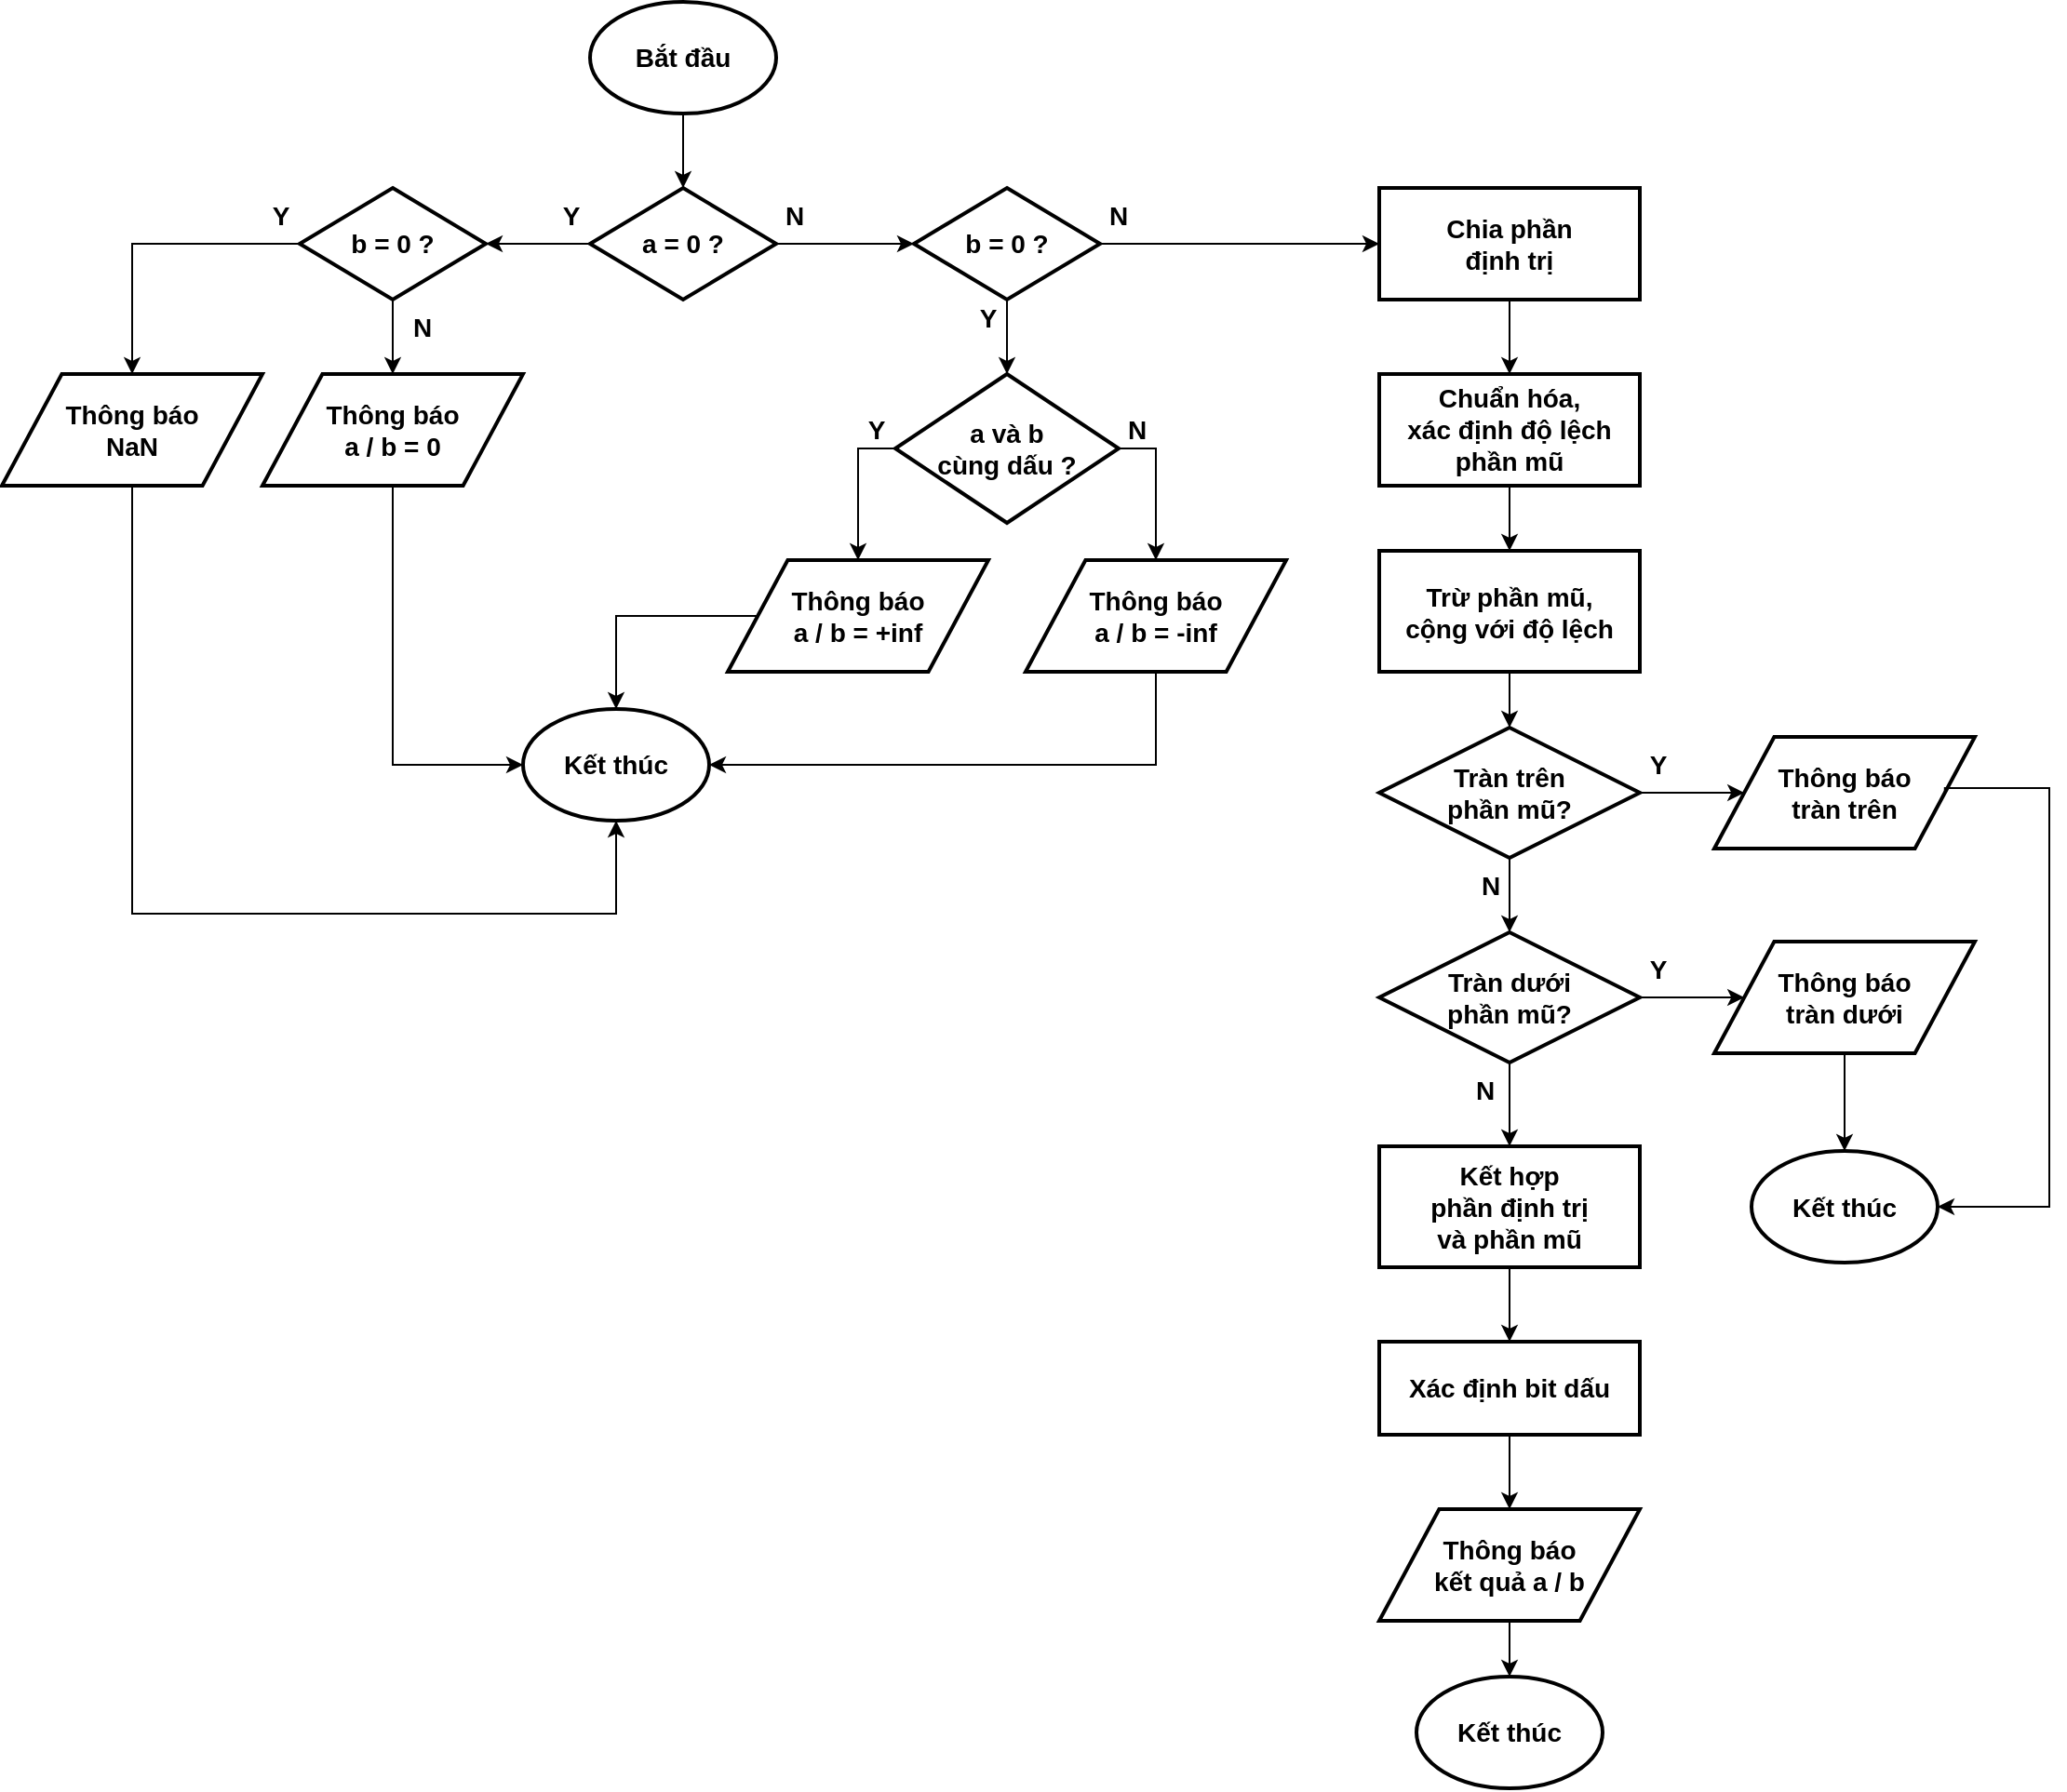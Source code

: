 <mxfile version="24.4.9" type="device">
  <diagram id="C5RBs43oDa-KdzZeNtuy" name="Page-1">
    <mxGraphModel dx="2704" dy="557" grid="1" gridSize="10" guides="1" tooltips="1" connect="1" arrows="1" fold="1" page="1" pageScale="1" pageWidth="827" pageHeight="1169" math="0" shadow="0">
      <root>
        <mxCell id="WIyWlLk6GJQsqaUBKTNV-0" />
        <mxCell id="WIyWlLk6GJQsqaUBKTNV-1" parent="WIyWlLk6GJQsqaUBKTNV-0" />
        <mxCell id="rjZXlkORZlqPznNbs7gO-0" value="Bắt đầu" style="strokeWidth=2;html=1;shape=mxgraph.flowchart.start_1;whiteSpace=wrap;fontStyle=1;fontSize=14;" parent="WIyWlLk6GJQsqaUBKTNV-1" vertex="1">
          <mxGeometry x="-804" y="150" width="100" height="60" as="geometry" />
        </mxCell>
        <mxCell id="JvVO-A7cpx5Prsh7n9t9-0" value="a = 0 ?" style="strokeWidth=2;html=1;shape=mxgraph.flowchart.decision;whiteSpace=wrap;fontStyle=1;fontSize=14;" vertex="1" parent="WIyWlLk6GJQsqaUBKTNV-1">
          <mxGeometry x="-804" y="250" width="100" height="60" as="geometry" />
        </mxCell>
        <mxCell id="JvVO-A7cpx5Prsh7n9t9-1" style="edgeStyle=orthogonalEdgeStyle;rounded=0;orthogonalLoop=1;jettySize=auto;html=1;exitX=0.5;exitY=1;exitDx=0;exitDy=0;exitPerimeter=0;entryX=0.5;entryY=0;entryDx=0;entryDy=0;entryPerimeter=0;" edge="1" parent="WIyWlLk6GJQsqaUBKTNV-1" source="rjZXlkORZlqPznNbs7gO-0" target="JvVO-A7cpx5Prsh7n9t9-0">
          <mxGeometry relative="1" as="geometry" />
        </mxCell>
        <mxCell id="JvVO-A7cpx5Prsh7n9t9-33" style="edgeStyle=orthogonalEdgeStyle;rounded=0;orthogonalLoop=1;jettySize=auto;html=1;exitX=1;exitY=0.5;exitDx=0;exitDy=0;exitPerimeter=0;" edge="1" parent="WIyWlLk6GJQsqaUBKTNV-1" source="JvVO-A7cpx5Prsh7n9t9-2" target="JvVO-A7cpx5Prsh7n9t9-32">
          <mxGeometry relative="1" as="geometry" />
        </mxCell>
        <mxCell id="JvVO-A7cpx5Prsh7n9t9-2" value="b = 0 ?" style="strokeWidth=2;html=1;shape=mxgraph.flowchart.decision;whiteSpace=wrap;fontStyle=1;fontSize=14;" vertex="1" parent="WIyWlLk6GJQsqaUBKTNV-1">
          <mxGeometry x="-630" y="250" width="100" height="60" as="geometry" />
        </mxCell>
        <mxCell id="JvVO-A7cpx5Prsh7n9t9-3" style="edgeStyle=orthogonalEdgeStyle;rounded=0;orthogonalLoop=1;jettySize=auto;html=1;exitX=1;exitY=0.5;exitDx=0;exitDy=0;exitPerimeter=0;entryX=0;entryY=0.5;entryDx=0;entryDy=0;entryPerimeter=0;" edge="1" parent="WIyWlLk6GJQsqaUBKTNV-1" source="JvVO-A7cpx5Prsh7n9t9-0" target="JvVO-A7cpx5Prsh7n9t9-2">
          <mxGeometry relative="1" as="geometry" />
        </mxCell>
        <mxCell id="JvVO-A7cpx5Prsh7n9t9-4" value="N" style="text;html=1;align=center;verticalAlign=middle;whiteSpace=wrap;rounded=0;fontStyle=1;fontSize=14;" vertex="1" parent="WIyWlLk6GJQsqaUBKTNV-1">
          <mxGeometry x="-704" y="250" width="20" height="30" as="geometry" />
        </mxCell>
        <mxCell id="JvVO-A7cpx5Prsh7n9t9-26" style="edgeStyle=orthogonalEdgeStyle;rounded=0;orthogonalLoop=1;jettySize=auto;html=1;exitX=0;exitY=0.5;exitDx=0;exitDy=0;exitPerimeter=0;entryX=0.5;entryY=0;entryDx=0;entryDy=0;" edge="1" parent="WIyWlLk6GJQsqaUBKTNV-1" source="JvVO-A7cpx5Prsh7n9t9-5" target="JvVO-A7cpx5Prsh7n9t9-8">
          <mxGeometry relative="1" as="geometry" />
        </mxCell>
        <mxCell id="JvVO-A7cpx5Prsh7n9t9-27" style="edgeStyle=orthogonalEdgeStyle;rounded=0;orthogonalLoop=1;jettySize=auto;html=1;exitX=0.5;exitY=1;exitDx=0;exitDy=0;exitPerimeter=0;entryX=0.5;entryY=0;entryDx=0;entryDy=0;" edge="1" parent="WIyWlLk6GJQsqaUBKTNV-1" source="JvVO-A7cpx5Prsh7n9t9-5" target="JvVO-A7cpx5Prsh7n9t9-13">
          <mxGeometry relative="1" as="geometry" />
        </mxCell>
        <mxCell id="JvVO-A7cpx5Prsh7n9t9-5" value="b = 0 ?" style="strokeWidth=2;html=1;shape=mxgraph.flowchart.decision;whiteSpace=wrap;fontStyle=1;fontSize=14;" vertex="1" parent="WIyWlLk6GJQsqaUBKTNV-1">
          <mxGeometry x="-960" y="250" width="100" height="60" as="geometry" />
        </mxCell>
        <mxCell id="JvVO-A7cpx5Prsh7n9t9-7" value="Y" style="text;html=1;align=center;verticalAlign=middle;whiteSpace=wrap;rounded=0;fontStyle=1;fontSize=14;" vertex="1" parent="WIyWlLk6GJQsqaUBKTNV-1">
          <mxGeometry x="-824" y="250" width="20" height="30" as="geometry" />
        </mxCell>
        <mxCell id="JvVO-A7cpx5Prsh7n9t9-8" value="&lt;span style=&quot;font-size: 14px; font-weight: 700;&quot;&gt;Thông báo&lt;/span&gt;&lt;div style=&quot;font-size: 14px; font-weight: 700;&quot;&gt;NaN&lt;/div&gt;" style="shape=parallelogram;html=1;strokeWidth=2;perimeter=parallelogramPerimeter;whiteSpace=wrap;rounded=0;arcSize=12;size=0.23;" vertex="1" parent="WIyWlLk6GJQsqaUBKTNV-1">
          <mxGeometry x="-1120" y="350" width="140" height="60" as="geometry" />
        </mxCell>
        <mxCell id="JvVO-A7cpx5Prsh7n9t9-10" value="Y" style="text;html=1;align=center;verticalAlign=middle;whiteSpace=wrap;rounded=0;fontStyle=1;fontSize=14;" vertex="1" parent="WIyWlLk6GJQsqaUBKTNV-1">
          <mxGeometry x="-980" y="250" width="20" height="30" as="geometry" />
        </mxCell>
        <mxCell id="JvVO-A7cpx5Prsh7n9t9-11" value="Kết thúc" style="strokeWidth=2;html=1;shape=mxgraph.flowchart.start_1;whiteSpace=wrap;fontStyle=1;fontSize=14;" vertex="1" parent="WIyWlLk6GJQsqaUBKTNV-1">
          <mxGeometry x="-840" y="530" width="100" height="60" as="geometry" />
        </mxCell>
        <mxCell id="JvVO-A7cpx5Prsh7n9t9-12" style="edgeStyle=orthogonalEdgeStyle;rounded=0;orthogonalLoop=1;jettySize=auto;html=1;exitX=0.5;exitY=1;exitDx=0;exitDy=0;entryX=0.5;entryY=1;entryDx=0;entryDy=0;entryPerimeter=0;" edge="1" parent="WIyWlLk6GJQsqaUBKTNV-1" source="JvVO-A7cpx5Prsh7n9t9-8" target="JvVO-A7cpx5Prsh7n9t9-11">
          <mxGeometry relative="1" as="geometry">
            <Array as="points">
              <mxPoint x="-1050" y="640" />
              <mxPoint x="-790" y="640" />
            </Array>
          </mxGeometry>
        </mxCell>
        <mxCell id="JvVO-A7cpx5Prsh7n9t9-13" value="&lt;span style=&quot;font-size: 14px; font-weight: 700;&quot;&gt;Thông báo&lt;/span&gt;&lt;div style=&quot;font-size: 14px; font-weight: 700;&quot;&gt;a / b = 0&lt;/div&gt;" style="shape=parallelogram;html=1;strokeWidth=2;perimeter=parallelogramPerimeter;whiteSpace=wrap;rounded=0;arcSize=12;size=0.23;" vertex="1" parent="WIyWlLk6GJQsqaUBKTNV-1">
          <mxGeometry x="-980" y="350" width="140" height="60" as="geometry" />
        </mxCell>
        <mxCell id="JvVO-A7cpx5Prsh7n9t9-15" value="N" style="text;html=1;align=center;verticalAlign=middle;whiteSpace=wrap;rounded=0;fontStyle=1;fontSize=14;" vertex="1" parent="WIyWlLk6GJQsqaUBKTNV-1">
          <mxGeometry x="-904" y="310" width="20" height="30" as="geometry" />
        </mxCell>
        <mxCell id="JvVO-A7cpx5Prsh7n9t9-16" style="edgeStyle=orthogonalEdgeStyle;rounded=0;orthogonalLoop=1;jettySize=auto;html=1;exitX=0.5;exitY=1;exitDx=0;exitDy=0;entryX=0;entryY=0.5;entryDx=0;entryDy=0;entryPerimeter=0;" edge="1" parent="WIyWlLk6GJQsqaUBKTNV-1" source="JvVO-A7cpx5Prsh7n9t9-13" target="JvVO-A7cpx5Prsh7n9t9-11">
          <mxGeometry relative="1" as="geometry" />
        </mxCell>
        <mxCell id="JvVO-A7cpx5Prsh7n9t9-23" style="edgeStyle=orthogonalEdgeStyle;rounded=0;orthogonalLoop=1;jettySize=auto;html=1;exitX=1;exitY=0.5;exitDx=0;exitDy=0;exitPerimeter=0;entryX=0.5;entryY=0;entryDx=0;entryDy=0;" edge="1" parent="WIyWlLk6GJQsqaUBKTNV-1" source="JvVO-A7cpx5Prsh7n9t9-17" target="JvVO-A7cpx5Prsh7n9t9-20">
          <mxGeometry relative="1" as="geometry" />
        </mxCell>
        <mxCell id="JvVO-A7cpx5Prsh7n9t9-29" style="edgeStyle=orthogonalEdgeStyle;rounded=0;orthogonalLoop=1;jettySize=auto;html=1;exitX=0;exitY=0.5;exitDx=0;exitDy=0;exitPerimeter=0;entryX=0.5;entryY=0;entryDx=0;entryDy=0;" edge="1" parent="WIyWlLk6GJQsqaUBKTNV-1" source="JvVO-A7cpx5Prsh7n9t9-17" target="JvVO-A7cpx5Prsh7n9t9-28">
          <mxGeometry relative="1" as="geometry" />
        </mxCell>
        <mxCell id="JvVO-A7cpx5Prsh7n9t9-17" value="a và b&lt;div&gt;cùng dấu ?&lt;/div&gt;" style="strokeWidth=2;html=1;shape=mxgraph.flowchart.decision;whiteSpace=wrap;fontStyle=1;fontSize=14;" vertex="1" parent="WIyWlLk6GJQsqaUBKTNV-1">
          <mxGeometry x="-640" y="350" width="120" height="80" as="geometry" />
        </mxCell>
        <mxCell id="JvVO-A7cpx5Prsh7n9t9-18" style="edgeStyle=orthogonalEdgeStyle;rounded=0;orthogonalLoop=1;jettySize=auto;html=1;exitX=0.5;exitY=1;exitDx=0;exitDy=0;exitPerimeter=0;entryX=0.5;entryY=0;entryDx=0;entryDy=0;entryPerimeter=0;" edge="1" parent="WIyWlLk6GJQsqaUBKTNV-1" source="JvVO-A7cpx5Prsh7n9t9-2" target="JvVO-A7cpx5Prsh7n9t9-17">
          <mxGeometry relative="1" as="geometry" />
        </mxCell>
        <mxCell id="JvVO-A7cpx5Prsh7n9t9-19" value="Y" style="text;html=1;align=center;verticalAlign=middle;whiteSpace=wrap;rounded=0;fontStyle=1;fontSize=14;" vertex="1" parent="WIyWlLk6GJQsqaUBKTNV-1">
          <mxGeometry x="-600" y="305" width="20" height="30" as="geometry" />
        </mxCell>
        <mxCell id="JvVO-A7cpx5Prsh7n9t9-20" value="&lt;span style=&quot;font-size: 14px; font-weight: 700;&quot;&gt;Thông báo&lt;/span&gt;&lt;div style=&quot;font-size: 14px; font-weight: 700;&quot;&gt;a / b = -inf&lt;/div&gt;" style="shape=parallelogram;html=1;strokeWidth=2;perimeter=parallelogramPerimeter;whiteSpace=wrap;rounded=0;arcSize=12;size=0.23;" vertex="1" parent="WIyWlLk6GJQsqaUBKTNV-1">
          <mxGeometry x="-570" y="450" width="140" height="60" as="geometry" />
        </mxCell>
        <mxCell id="JvVO-A7cpx5Prsh7n9t9-22" value="N" style="text;html=1;align=center;verticalAlign=middle;whiteSpace=wrap;rounded=0;fontStyle=1;fontSize=14;" vertex="1" parent="WIyWlLk6GJQsqaUBKTNV-1">
          <mxGeometry x="-520" y="365" width="20" height="30" as="geometry" />
        </mxCell>
        <mxCell id="JvVO-A7cpx5Prsh7n9t9-24" style="edgeStyle=orthogonalEdgeStyle;rounded=0;orthogonalLoop=1;jettySize=auto;html=1;exitX=0.5;exitY=1;exitDx=0;exitDy=0;entryX=1;entryY=0.5;entryDx=0;entryDy=0;entryPerimeter=0;" edge="1" parent="WIyWlLk6GJQsqaUBKTNV-1" source="JvVO-A7cpx5Prsh7n9t9-20" target="JvVO-A7cpx5Prsh7n9t9-11">
          <mxGeometry relative="1" as="geometry" />
        </mxCell>
        <mxCell id="JvVO-A7cpx5Prsh7n9t9-25" style="edgeStyle=orthogonalEdgeStyle;rounded=0;orthogonalLoop=1;jettySize=auto;html=1;exitX=0;exitY=0.5;exitDx=0;exitDy=0;exitPerimeter=0;entryX=1;entryY=0.5;entryDx=0;entryDy=0;entryPerimeter=0;" edge="1" parent="WIyWlLk6GJQsqaUBKTNV-1" source="JvVO-A7cpx5Prsh7n9t9-0" target="JvVO-A7cpx5Prsh7n9t9-5">
          <mxGeometry relative="1" as="geometry" />
        </mxCell>
        <mxCell id="JvVO-A7cpx5Prsh7n9t9-28" value="&lt;span style=&quot;font-size: 14px; font-weight: 700;&quot;&gt;Thông báo&lt;/span&gt;&lt;div style=&quot;font-size: 14px; font-weight: 700;&quot;&gt;a / b = +inf&lt;/div&gt;" style="shape=parallelogram;html=1;strokeWidth=2;perimeter=parallelogramPerimeter;whiteSpace=wrap;rounded=0;arcSize=12;size=0.23;" vertex="1" parent="WIyWlLk6GJQsqaUBKTNV-1">
          <mxGeometry x="-730" y="450" width="140" height="60" as="geometry" />
        </mxCell>
        <mxCell id="JvVO-A7cpx5Prsh7n9t9-30" value="Y" style="text;html=1;align=center;verticalAlign=middle;whiteSpace=wrap;rounded=0;fontStyle=1;fontSize=14;" vertex="1" parent="WIyWlLk6GJQsqaUBKTNV-1">
          <mxGeometry x="-660" y="365" width="20" height="30" as="geometry" />
        </mxCell>
        <mxCell id="JvVO-A7cpx5Prsh7n9t9-31" style="edgeStyle=orthogonalEdgeStyle;rounded=0;orthogonalLoop=1;jettySize=auto;html=1;exitX=0;exitY=0.5;exitDx=0;exitDy=0;entryX=0.5;entryY=0;entryDx=0;entryDy=0;entryPerimeter=0;" edge="1" parent="WIyWlLk6GJQsqaUBKTNV-1" source="JvVO-A7cpx5Prsh7n9t9-28" target="JvVO-A7cpx5Prsh7n9t9-11">
          <mxGeometry relative="1" as="geometry" />
        </mxCell>
        <mxCell id="JvVO-A7cpx5Prsh7n9t9-43" style="edgeStyle=orthogonalEdgeStyle;rounded=0;orthogonalLoop=1;jettySize=auto;html=1;exitX=0.5;exitY=1;exitDx=0;exitDy=0;entryX=0.5;entryY=0;entryDx=0;entryDy=0;" edge="1" parent="WIyWlLk6GJQsqaUBKTNV-1" source="JvVO-A7cpx5Prsh7n9t9-32" target="JvVO-A7cpx5Prsh7n9t9-36">
          <mxGeometry relative="1" as="geometry" />
        </mxCell>
        <mxCell id="JvVO-A7cpx5Prsh7n9t9-32" value="Chia phần&lt;div style=&quot;font-size: 14px;&quot;&gt;định trị&lt;/div&gt;" style="rounded=0;whiteSpace=wrap;html=1;absoluteArcSize=1;arcSize=14;strokeWidth=2;fontStyle=1;fontSize=14;" vertex="1" parent="WIyWlLk6GJQsqaUBKTNV-1">
          <mxGeometry x="-380" y="250" width="140" height="60" as="geometry" />
        </mxCell>
        <mxCell id="JvVO-A7cpx5Prsh7n9t9-34" value="N" style="text;html=1;align=center;verticalAlign=middle;whiteSpace=wrap;rounded=0;fontStyle=1;fontSize=14;" vertex="1" parent="WIyWlLk6GJQsqaUBKTNV-1">
          <mxGeometry x="-530" y="250" width="20" height="30" as="geometry" />
        </mxCell>
        <mxCell id="JvVO-A7cpx5Prsh7n9t9-35" style="edgeStyle=orthogonalEdgeStyle;rounded=0;orthogonalLoop=1;jettySize=auto;html=1;exitX=0.5;exitY=1;exitDx=0;exitDy=0;entryX=0.5;entryY=0;entryDx=0;entryDy=0;fontStyle=1;fontSize=14;" edge="1" parent="WIyWlLk6GJQsqaUBKTNV-1" source="JvVO-A7cpx5Prsh7n9t9-36" target="JvVO-A7cpx5Prsh7n9t9-37">
          <mxGeometry relative="1" as="geometry" />
        </mxCell>
        <mxCell id="JvVO-A7cpx5Prsh7n9t9-36" value="Chuẩn hóa,&lt;div style=&quot;font-size: 14px;&quot;&gt;xác định độ lệch&lt;div style=&quot;font-size: 14px;&quot;&gt;phần mũ&lt;/div&gt;&lt;/div&gt;" style="rounded=0;whiteSpace=wrap;html=1;absoluteArcSize=1;arcSize=14;strokeWidth=2;fontStyle=1;fontSize=14;" vertex="1" parent="WIyWlLk6GJQsqaUBKTNV-1">
          <mxGeometry x="-380" y="350" width="140" height="60" as="geometry" />
        </mxCell>
        <mxCell id="JvVO-A7cpx5Prsh7n9t9-37" value="Trừ phần mũ,&lt;div style=&quot;font-size: 14px;&quot;&gt;cộng với độ lệch&lt;/div&gt;" style="rounded=0;whiteSpace=wrap;html=1;absoluteArcSize=1;arcSize=14;strokeWidth=2;fontStyle=1;fontSize=14;" vertex="1" parent="WIyWlLk6GJQsqaUBKTNV-1">
          <mxGeometry x="-380" y="445" width="140" height="65" as="geometry" />
        </mxCell>
        <mxCell id="JvVO-A7cpx5Prsh7n9t9-49" style="edgeStyle=orthogonalEdgeStyle;rounded=0;orthogonalLoop=1;jettySize=auto;html=1;exitX=1;exitY=0.5;exitDx=0;exitDy=0;exitPerimeter=0;entryX=0;entryY=0.5;entryDx=0;entryDy=0;" edge="1" parent="WIyWlLk6GJQsqaUBKTNV-1" source="JvVO-A7cpx5Prsh7n9t9-38" target="JvVO-A7cpx5Prsh7n9t9-45">
          <mxGeometry relative="1" as="geometry" />
        </mxCell>
        <mxCell id="JvVO-A7cpx5Prsh7n9t9-38" value="Tràn trên&lt;div style=&quot;font-size: 14px;&quot;&gt;phần mũ?&lt;/div&gt;" style="strokeWidth=2;html=1;shape=mxgraph.flowchart.decision;whiteSpace=wrap;fontStyle=1;fontSize=14;" vertex="1" parent="WIyWlLk6GJQsqaUBKTNV-1">
          <mxGeometry x="-380" y="540" width="140" height="70" as="geometry" />
        </mxCell>
        <mxCell id="JvVO-A7cpx5Prsh7n9t9-39" style="edgeStyle=orthogonalEdgeStyle;rounded=0;orthogonalLoop=1;jettySize=auto;html=1;exitX=0.5;exitY=1;exitDx=0;exitDy=0;entryX=0.5;entryY=0;entryDx=0;entryDy=0;entryPerimeter=0;fontStyle=1;fontSize=14;" edge="1" parent="WIyWlLk6GJQsqaUBKTNV-1" source="JvVO-A7cpx5Prsh7n9t9-37" target="JvVO-A7cpx5Prsh7n9t9-38">
          <mxGeometry relative="1" as="geometry" />
        </mxCell>
        <mxCell id="JvVO-A7cpx5Prsh7n9t9-50" style="edgeStyle=orthogonalEdgeStyle;rounded=0;orthogonalLoop=1;jettySize=auto;html=1;exitX=1;exitY=0.5;exitDx=0;exitDy=0;exitPerimeter=0;entryX=0;entryY=0.5;entryDx=0;entryDy=0;" edge="1" parent="WIyWlLk6GJQsqaUBKTNV-1" source="JvVO-A7cpx5Prsh7n9t9-40" target="JvVO-A7cpx5Prsh7n9t9-47">
          <mxGeometry relative="1" as="geometry" />
        </mxCell>
        <mxCell id="JvVO-A7cpx5Prsh7n9t9-60" style="edgeStyle=orthogonalEdgeStyle;rounded=0;orthogonalLoop=1;jettySize=auto;html=1;exitX=0.5;exitY=1;exitDx=0;exitDy=0;exitPerimeter=0;entryX=0.5;entryY=0;entryDx=0;entryDy=0;" edge="1" parent="WIyWlLk6GJQsqaUBKTNV-1" source="JvVO-A7cpx5Prsh7n9t9-40" target="JvVO-A7cpx5Prsh7n9t9-54">
          <mxGeometry relative="1" as="geometry" />
        </mxCell>
        <mxCell id="JvVO-A7cpx5Prsh7n9t9-40" value="Tràn dưới&lt;div style=&quot;font-size: 14px;&quot;&gt;phần mũ?&lt;/div&gt;" style="strokeWidth=2;html=1;shape=mxgraph.flowchart.decision;whiteSpace=wrap;fontStyle=1;fontSize=14;" vertex="1" parent="WIyWlLk6GJQsqaUBKTNV-1">
          <mxGeometry x="-380" y="650" width="140" height="70" as="geometry" />
        </mxCell>
        <mxCell id="JvVO-A7cpx5Prsh7n9t9-41" style="edgeStyle=orthogonalEdgeStyle;rounded=0;orthogonalLoop=1;jettySize=auto;html=1;exitX=0.5;exitY=1;exitDx=0;exitDy=0;exitPerimeter=0;entryX=0.5;entryY=0;entryDx=0;entryDy=0;entryPerimeter=0;fontStyle=1;fontSize=14;" edge="1" parent="WIyWlLk6GJQsqaUBKTNV-1" source="JvVO-A7cpx5Prsh7n9t9-38" target="JvVO-A7cpx5Prsh7n9t9-40">
          <mxGeometry relative="1" as="geometry" />
        </mxCell>
        <mxCell id="JvVO-A7cpx5Prsh7n9t9-42" value="N" style="text;html=1;align=center;verticalAlign=middle;whiteSpace=wrap;rounded=0;fontStyle=1;fontSize=14;" vertex="1" parent="WIyWlLk6GJQsqaUBKTNV-1">
          <mxGeometry x="-330" y="610" width="20" height="30" as="geometry" />
        </mxCell>
        <mxCell id="JvVO-A7cpx5Prsh7n9t9-44" value="Kết thúc" style="strokeWidth=2;html=1;shape=mxgraph.flowchart.start_1;whiteSpace=wrap;fontStyle=1;fontSize=14;" vertex="1" parent="WIyWlLk6GJQsqaUBKTNV-1">
          <mxGeometry x="-180" y="767.5" width="100" height="60" as="geometry" />
        </mxCell>
        <mxCell id="JvVO-A7cpx5Prsh7n9t9-45" value="&lt;span style=&quot;font-size: 14px; font-weight: 700;&quot;&gt;Thông báo&lt;/span&gt;&lt;div style=&quot;font-size: 14px; font-weight: 700;&quot;&gt;tràn trên&lt;/div&gt;" style="shape=parallelogram;html=1;strokeWidth=2;perimeter=parallelogramPerimeter;whiteSpace=wrap;rounded=0;arcSize=12;size=0.23;" vertex="1" parent="WIyWlLk6GJQsqaUBKTNV-1">
          <mxGeometry x="-200" y="545" width="140" height="60" as="geometry" />
        </mxCell>
        <mxCell id="JvVO-A7cpx5Prsh7n9t9-46" style="edgeStyle=orthogonalEdgeStyle;rounded=0;orthogonalLoop=1;jettySize=auto;html=1;exitX=1;exitY=0.5;exitDx=0;exitDy=0;entryX=1;entryY=0.5;entryDx=0;entryDy=0;entryPerimeter=0;" edge="1" parent="WIyWlLk6GJQsqaUBKTNV-1" source="JvVO-A7cpx5Prsh7n9t9-45" target="JvVO-A7cpx5Prsh7n9t9-44">
          <mxGeometry relative="1" as="geometry">
            <Array as="points">
              <mxPoint x="-20" y="572.5" />
              <mxPoint x="-20" y="797.5" />
            </Array>
          </mxGeometry>
        </mxCell>
        <mxCell id="JvVO-A7cpx5Prsh7n9t9-47" value="&lt;span style=&quot;font-size: 14px; font-weight: 700;&quot;&gt;Thông báo&lt;/span&gt;&lt;div style=&quot;font-size: 14px; font-weight: 700;&quot;&gt;tràn dưới&lt;/div&gt;" style="shape=parallelogram;html=1;strokeWidth=2;perimeter=parallelogramPerimeter;whiteSpace=wrap;rounded=0;arcSize=12;size=0.23;" vertex="1" parent="WIyWlLk6GJQsqaUBKTNV-1">
          <mxGeometry x="-200" y="655" width="140" height="60" as="geometry" />
        </mxCell>
        <mxCell id="JvVO-A7cpx5Prsh7n9t9-48" style="edgeStyle=orthogonalEdgeStyle;rounded=0;orthogonalLoop=1;jettySize=auto;html=1;exitX=0.5;exitY=1;exitDx=0;exitDy=0;entryX=0.5;entryY=0;entryDx=0;entryDy=0;entryPerimeter=0;" edge="1" parent="WIyWlLk6GJQsqaUBKTNV-1" source="JvVO-A7cpx5Prsh7n9t9-47" target="JvVO-A7cpx5Prsh7n9t9-44">
          <mxGeometry relative="1" as="geometry" />
        </mxCell>
        <mxCell id="JvVO-A7cpx5Prsh7n9t9-51" value="Y" style="text;html=1;align=center;verticalAlign=middle;whiteSpace=wrap;rounded=0;fontStyle=1;fontSize=14;" vertex="1" parent="WIyWlLk6GJQsqaUBKTNV-1">
          <mxGeometry x="-240" y="545" width="20" height="30" as="geometry" />
        </mxCell>
        <mxCell id="JvVO-A7cpx5Prsh7n9t9-52" value="Y" style="text;html=1;align=center;verticalAlign=middle;whiteSpace=wrap;rounded=0;fontStyle=1;fontSize=14;" vertex="1" parent="WIyWlLk6GJQsqaUBKTNV-1">
          <mxGeometry x="-240" y="655" width="20" height="30" as="geometry" />
        </mxCell>
        <mxCell id="JvVO-A7cpx5Prsh7n9t9-53" style="edgeStyle=orthogonalEdgeStyle;rounded=0;orthogonalLoop=1;jettySize=auto;html=1;exitX=0.5;exitY=1;exitDx=0;exitDy=0;entryX=0.5;entryY=0;entryDx=0;entryDy=0;fontStyle=1;fontSize=14;" edge="1" parent="WIyWlLk6GJQsqaUBKTNV-1" source="JvVO-A7cpx5Prsh7n9t9-54" target="JvVO-A7cpx5Prsh7n9t9-56">
          <mxGeometry relative="1" as="geometry" />
        </mxCell>
        <mxCell id="JvVO-A7cpx5Prsh7n9t9-54" value="Kết hợp&lt;div style=&quot;font-size: 14px;&quot;&gt;phần định trị&lt;/div&gt;&lt;div style=&quot;font-size: 14px;&quot;&gt;và phần mũ&lt;/div&gt;" style="rounded=0;whiteSpace=wrap;html=1;absoluteArcSize=1;arcSize=14;strokeWidth=2;fontStyle=1;fontSize=14;" vertex="1" parent="WIyWlLk6GJQsqaUBKTNV-1">
          <mxGeometry x="-380" y="765" width="140" height="65" as="geometry" />
        </mxCell>
        <mxCell id="JvVO-A7cpx5Prsh7n9t9-55" style="edgeStyle=orthogonalEdgeStyle;rounded=0;orthogonalLoop=1;jettySize=auto;html=1;exitX=0.5;exitY=1;exitDx=0;exitDy=0;entryX=0.5;entryY=0;entryDx=0;entryDy=0;" edge="1" parent="WIyWlLk6GJQsqaUBKTNV-1" source="JvVO-A7cpx5Prsh7n9t9-56" target="JvVO-A7cpx5Prsh7n9t9-58">
          <mxGeometry relative="1" as="geometry" />
        </mxCell>
        <mxCell id="JvVO-A7cpx5Prsh7n9t9-56" value="Xác định bit dấu" style="rounded=0;whiteSpace=wrap;html=1;absoluteArcSize=1;arcSize=14;strokeWidth=2;fontStyle=1;fontSize=14;" vertex="1" parent="WIyWlLk6GJQsqaUBKTNV-1">
          <mxGeometry x="-380" y="870" width="140" height="50" as="geometry" />
        </mxCell>
        <mxCell id="JvVO-A7cpx5Prsh7n9t9-57" value="Kết thúc" style="strokeWidth=2;html=1;shape=mxgraph.flowchart.start_1;whiteSpace=wrap;fontStyle=1;fontSize=14;" vertex="1" parent="WIyWlLk6GJQsqaUBKTNV-1">
          <mxGeometry x="-360" y="1050" width="100" height="60" as="geometry" />
        </mxCell>
        <mxCell id="JvVO-A7cpx5Prsh7n9t9-58" value="&lt;span style=&quot;font-size: 14px; font-weight: 700;&quot;&gt;Thông báo&lt;/span&gt;&lt;div style=&quot;font-size: 14px; font-weight: 700;&quot;&gt;kết quả&amp;nbsp;&lt;span style=&quot;background-color: initial;&quot;&gt;a / b&lt;/span&gt;&lt;/div&gt;" style="shape=parallelogram;html=1;strokeWidth=2;perimeter=parallelogramPerimeter;whiteSpace=wrap;rounded=0;arcSize=12;size=0.23;" vertex="1" parent="WIyWlLk6GJQsqaUBKTNV-1">
          <mxGeometry x="-380" y="960" width="140" height="60" as="geometry" />
        </mxCell>
        <mxCell id="JvVO-A7cpx5Prsh7n9t9-59" style="edgeStyle=orthogonalEdgeStyle;rounded=0;orthogonalLoop=1;jettySize=auto;html=1;exitX=0.5;exitY=1;exitDx=0;exitDy=0;entryX=0.5;entryY=0;entryDx=0;entryDy=0;entryPerimeter=0;" edge="1" parent="WIyWlLk6GJQsqaUBKTNV-1" source="JvVO-A7cpx5Prsh7n9t9-58" target="JvVO-A7cpx5Prsh7n9t9-57">
          <mxGeometry relative="1" as="geometry" />
        </mxCell>
        <mxCell id="JvVO-A7cpx5Prsh7n9t9-61" value="N" style="text;html=1;align=center;verticalAlign=middle;whiteSpace=wrap;rounded=0;fontStyle=1;fontSize=14;" vertex="1" parent="WIyWlLk6GJQsqaUBKTNV-1">
          <mxGeometry x="-333" y="720" width="20" height="30" as="geometry" />
        </mxCell>
      </root>
    </mxGraphModel>
  </diagram>
</mxfile>
